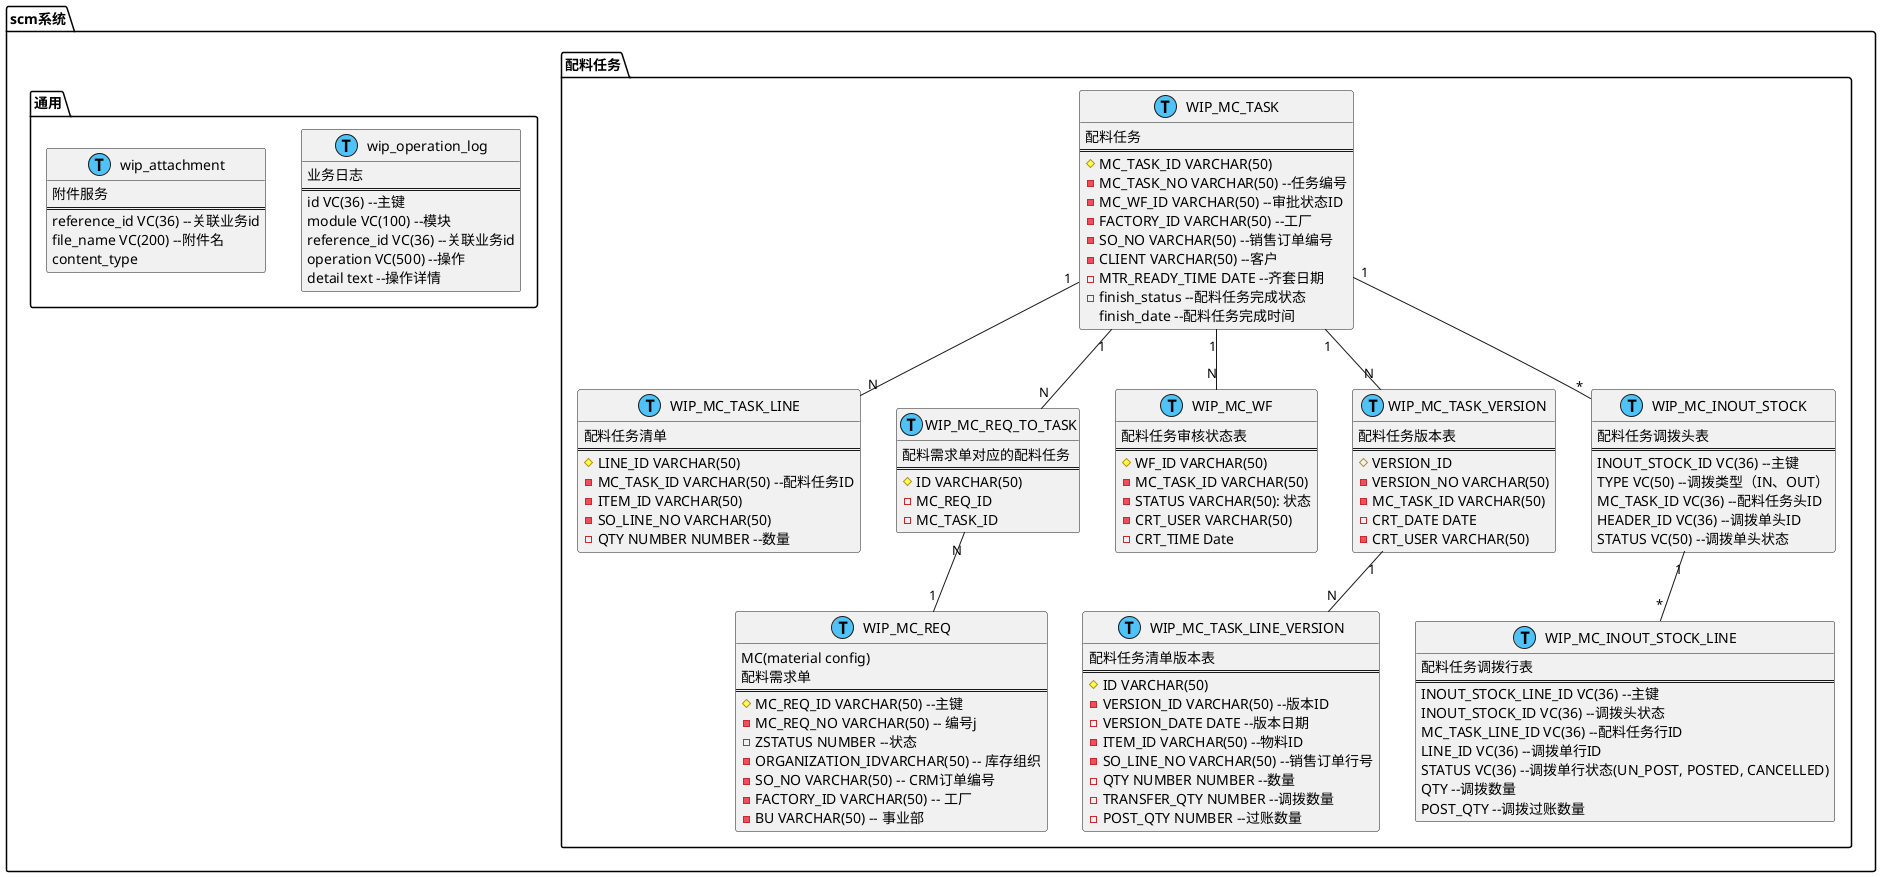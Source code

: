 @startuml
!define TABLE(name) class name << (T,#4fc3f7) >>

' {#-+}{field：字段名} {type：字段类型} {default_value：字段默认值} {comment：字段说明}
' gender char(1) '0' --性别

' # 表示该字段为主键
' - 表示该字段非空
' + 表示该字段要创建索引
' VARCHAR/VARCHAR2 可以简写为 VC
' CHAR 可以简写为 CR
' Datetime/Date 可以简写为 DT
' NUMBER 可以简写为 NUM
' TEXT/CLOB 可以简写为 TEXT
' IDX_XXX 表示创建聚合索引XXX
package scm系统{
    package 配料任务 {
        TABLE(WIP_MC_TASK){
            配料任务
            ==
            #MC_TASK_ID VARCHAR(50)
            -MC_TASK_NO VARCHAR(50) --任务编号
            -MC_WF_ID VARCHAR(50) --审批状态ID
            -FACTORY_ID VARCHAR(50) --工厂
            -SO_NO VARCHAR(50) --销售订单编号
            -CLIENT VARCHAR(50) --客户
            -MTR_READY_TIME DATE --齐套日期
            -finish_status --配料任务完成状态
            finish_date --配料任务完成时间
        }
        TABLE(WIP_MC_TASK_LINE){
            配料任务清单
            ==
            #LINE_ID VARCHAR(50)
            -MC_TASK_ID VARCHAR(50) --配料任务ID
            -ITEM_ID VARCHAR(50)
            -SO_LINE_NO VARCHAR(50)
            -QTY NUMBER NUMBER --数量
        }
        TABLE(WIP_MC_REQ_TO_TASK){
            配料需求单对应的配料任务
            ==
            #ID VARCHAR(50)
            -MC_REQ_ID
            -MC_TASK_ID
        }

        TABLE(WIP_MC_WF){
            配料任务审核状态表
            ==
            #WF_ID VARCHAR(50)
            -MC_TASK_ID VARCHAR(50)
            -STATUS VARCHAR(50): 状态
            -CRT_USER VARCHAR(50)
            -CRT_TIME Date
        }

        TABLE(WIP_MC_TASK_VERSION){
            配料任务版本表
            ==
            #VERSION_ID
            -VERSION_NO VARCHAR(50)
            -MC_TASK_ID VARCHAR(50)
            -CRT_DATE DATE
            -CRT_USER VARCHAR(50)
        }

        TABLE(WIP_MC_TASK_LINE_VERSION){
            配料任务清单版本表
            ==
            #ID VARCHAR(50)
            -VERSION_ID VARCHAR(50) --版本ID
            -VERSION_DATE DATE --版本日期
            -ITEM_ID VARCHAR(50) --物料ID
            -SO_LINE_NO VARCHAR(50) --销售订单行号
            -QTY NUMBER NUMBER --数量
            -TRANSFER_QTY NUMBER --调拨数量
            -POST_QTY NUMBER --过账数量
        }

        TABLE(WIP_MC_REQ){
            MC(material config)
            配料需求单
            ==
            #MC_REQ_ID VARCHAR(50) --主键
            -MC_REQ_NO VARCHAR(50) -- 编号j
            -ZSTATUS NUMBER --状态
            -ORGANIZATION_IDVARCHAR(50) -- 库存组织
            -SO_NO VARCHAR(50) -- CRM订单编号
            -FACTORY_ID VARCHAR(50) -- 工厂
            -BU VARCHAR(50) -- 事业部
        }

        TABLE(WIP_MC_INOUT_STOCK){
            配料任务调拨头表
            ==
            INOUT_STOCK_ID VC(36) --主键
            TYPE VC(50) --调拨类型（IN、OUT）
            MC_TASK_ID VC(36) --配料任务头ID
            HEADER_ID VC(36) --调拨单头ID
            STATUS VC(50) --调拨单头状态
        }

        TABLE(WIP_MC_INOUT_STOCK_LINE){
            配料任务调拨行表
            ==
            INOUT_STOCK_LINE_ID VC(36) --主键
            INOUT_STOCK_ID VC(36) --调拨头状态
            MC_TASK_LINE_ID VC(36) --配料任务行ID
            LINE_ID VC(36) --调拨单行ID
            STATUS VC(36) --调拨单行状态(UN_POST, POSTED, CANCELLED)
            QTY --调拨数量
            POST_QTY --调拨过账数量
        }
        WIP_MC_TASK "1"--"N" WIP_MC_TASK_LINE
        WIP_MC_TASK "1" -- "N" WIP_MC_REQ_TO_TASK
        WIP_MC_TASK "1" -- "N" WIP_MC_TASK_VERSION
        WIP_MC_TASK "1" -- "N" WIP_MC_WF
        WIP_MC_REQ_TO_TASK "N" -- "1" WIP_MC_REQ
        WIP_MC_TASK_VERSION "1" -- "N" WIP_MC_TASK_LINE_VERSION

        WIP_MC_INOUT_STOCK "1"--"*" WIP_MC_INOUT_STOCK_LINE
        WIP_MC_TASK "1" -- "*" WIP_MC_INOUT_STOCK
        '待审状态
        '工厂已确认，生效日期当前日期，失效日期为空
        '工厂重新确认，前置版本失效，
        }


        package 通用 {
            TABLE(wip_operation_log) {
                业务日志
                ==
                id VC(36) --主键
                module VC(100) --模块
                reference_id VC(36) --关联业务id
                operation VC(500) --操作
                detail text --操作详情
            }

            TABLE(wip_attachment){
                附件服务
                ==
                reference_id VC(36) --关联业务id
                file_name VC(200) --附件名
                content_type
            }

        }

    }
@enduml

问题：
调拨单与调拨单之间是应该要存在数据关联
生命周期存在问题：完成（调拨出库完成），关闭（调拨出库关闭），